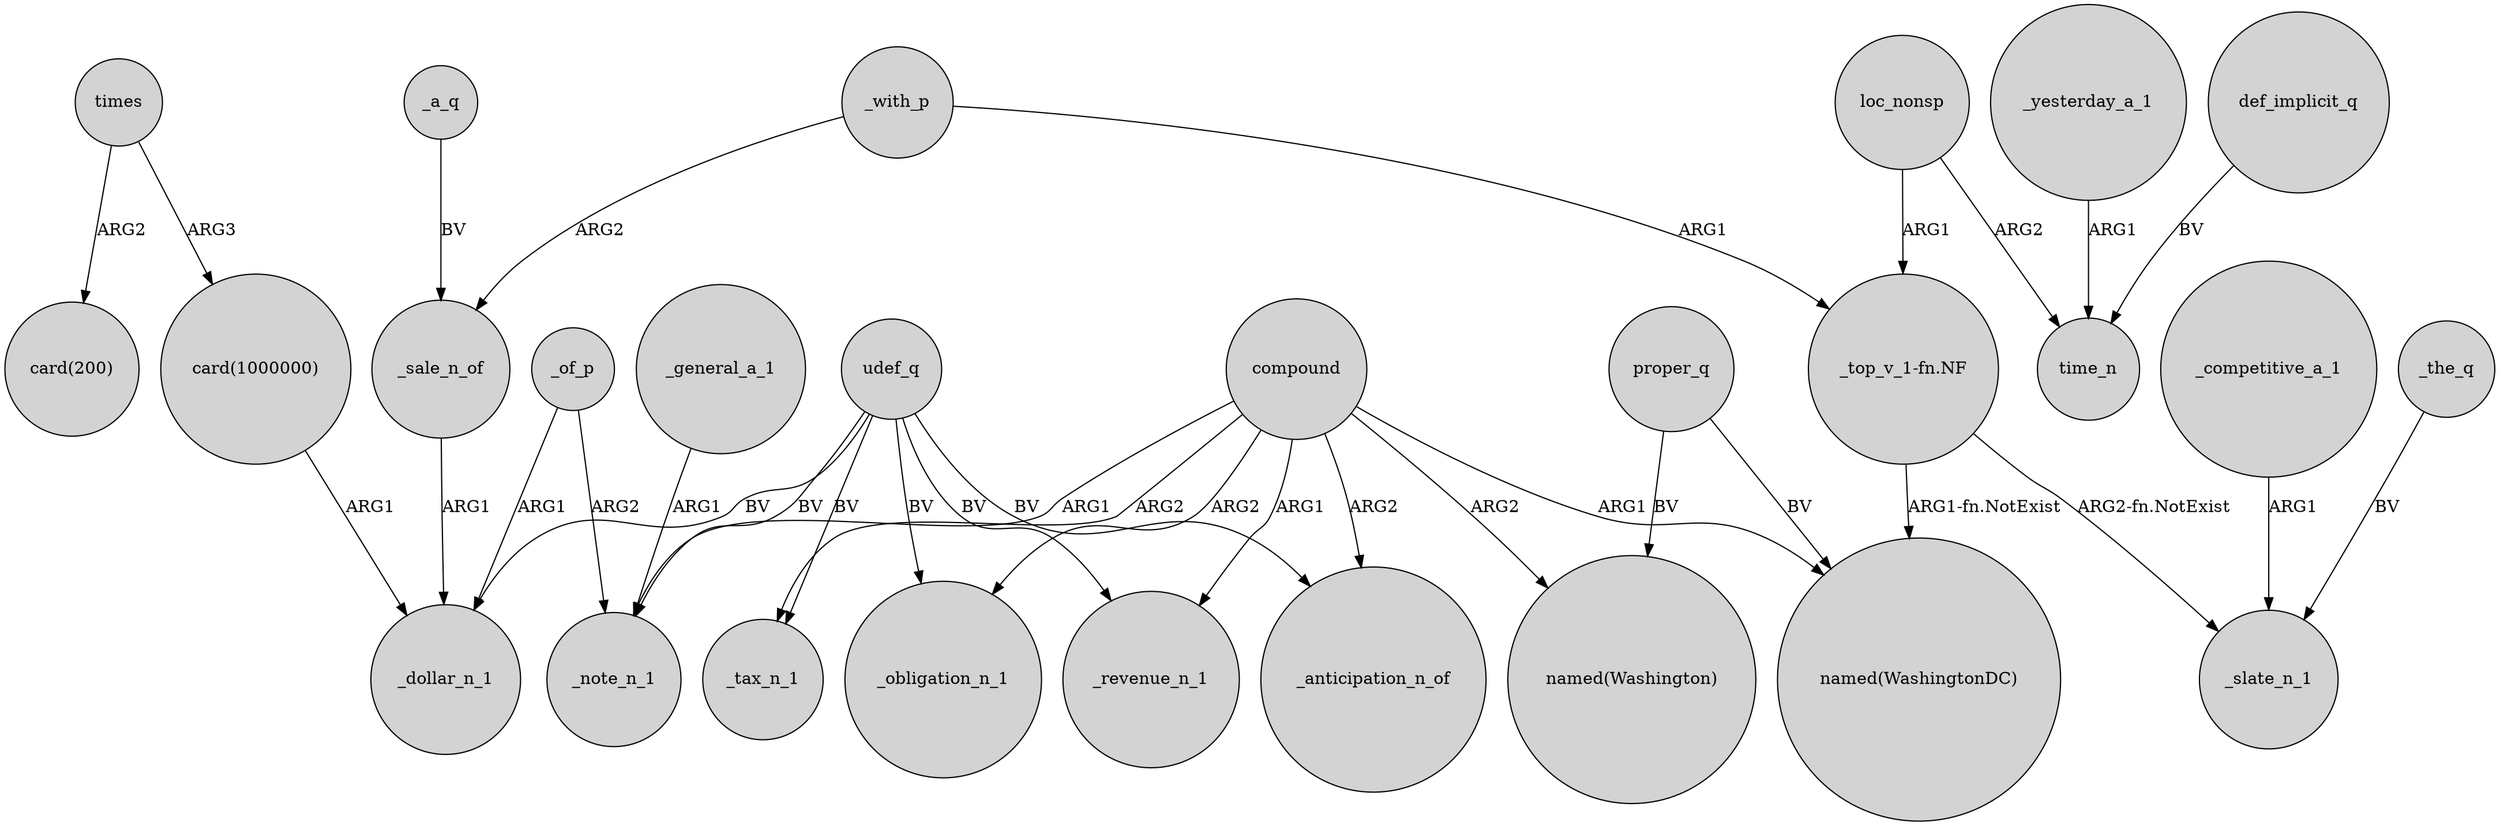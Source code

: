 digraph {
	node [shape=circle style=filled]
	_a_q -> _sale_n_of [label=BV]
	"card(1000000)" -> _dollar_n_1 [label=ARG1]
	_yesterday_a_1 -> time_n [label=ARG1]
	compound -> _note_n_1 [label=ARG1]
	compound -> _obligation_n_1 [label=ARG2]
	_of_p -> _dollar_n_1 [label=ARG1]
	"_top_v_1-fn.NF" -> _slate_n_1 [label="ARG2-fn.NotExist"]
	compound -> "named(WashingtonDC)" [label=ARG1]
	_of_p -> _note_n_1 [label=ARG2]
	proper_q -> "named(WashingtonDC)" [label=BV]
	_competitive_a_1 -> _slate_n_1 [label=ARG1]
	udef_q -> _anticipation_n_of [label=BV]
	loc_nonsp -> time_n [label=ARG2]
	proper_q -> "named(Washington)" [label=BV]
	udef_q -> _tax_n_1 [label=BV]
	udef_q -> _revenue_n_1 [label=BV]
	times -> "card(200)" [label=ARG2]
	times -> "card(1000000)" [label=ARG3]
	_with_p -> "_top_v_1-fn.NF" [label=ARG1]
	_general_a_1 -> _note_n_1 [label=ARG1]
	udef_q -> _obligation_n_1 [label=BV]
	compound -> _anticipation_n_of [label=ARG2]
	loc_nonsp -> "_top_v_1-fn.NF" [label=ARG1]
	compound -> "named(Washington)" [label=ARG2]
	"_top_v_1-fn.NF" -> "named(WashingtonDC)" [label="ARG1-fn.NotExist"]
	_the_q -> _slate_n_1 [label=BV]
	compound -> _tax_n_1 [label=ARG2]
	_with_p -> _sale_n_of [label=ARG2]
	compound -> _revenue_n_1 [label=ARG1]
	udef_q -> _note_n_1 [label=BV]
	udef_q -> _dollar_n_1 [label=BV]
	def_implicit_q -> time_n [label=BV]
	_sale_n_of -> _dollar_n_1 [label=ARG1]
}
